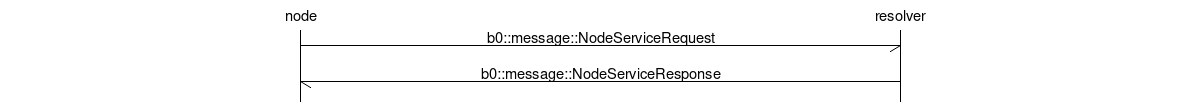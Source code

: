 msc {
    hscale = "2";

    n [ label="node" ], r [ label="resolver" ];

    n->r [ label="b0::message::NodeServiceRequest" ];
    r->n [ label="b0::message::NodeServiceResponse" ];
}
